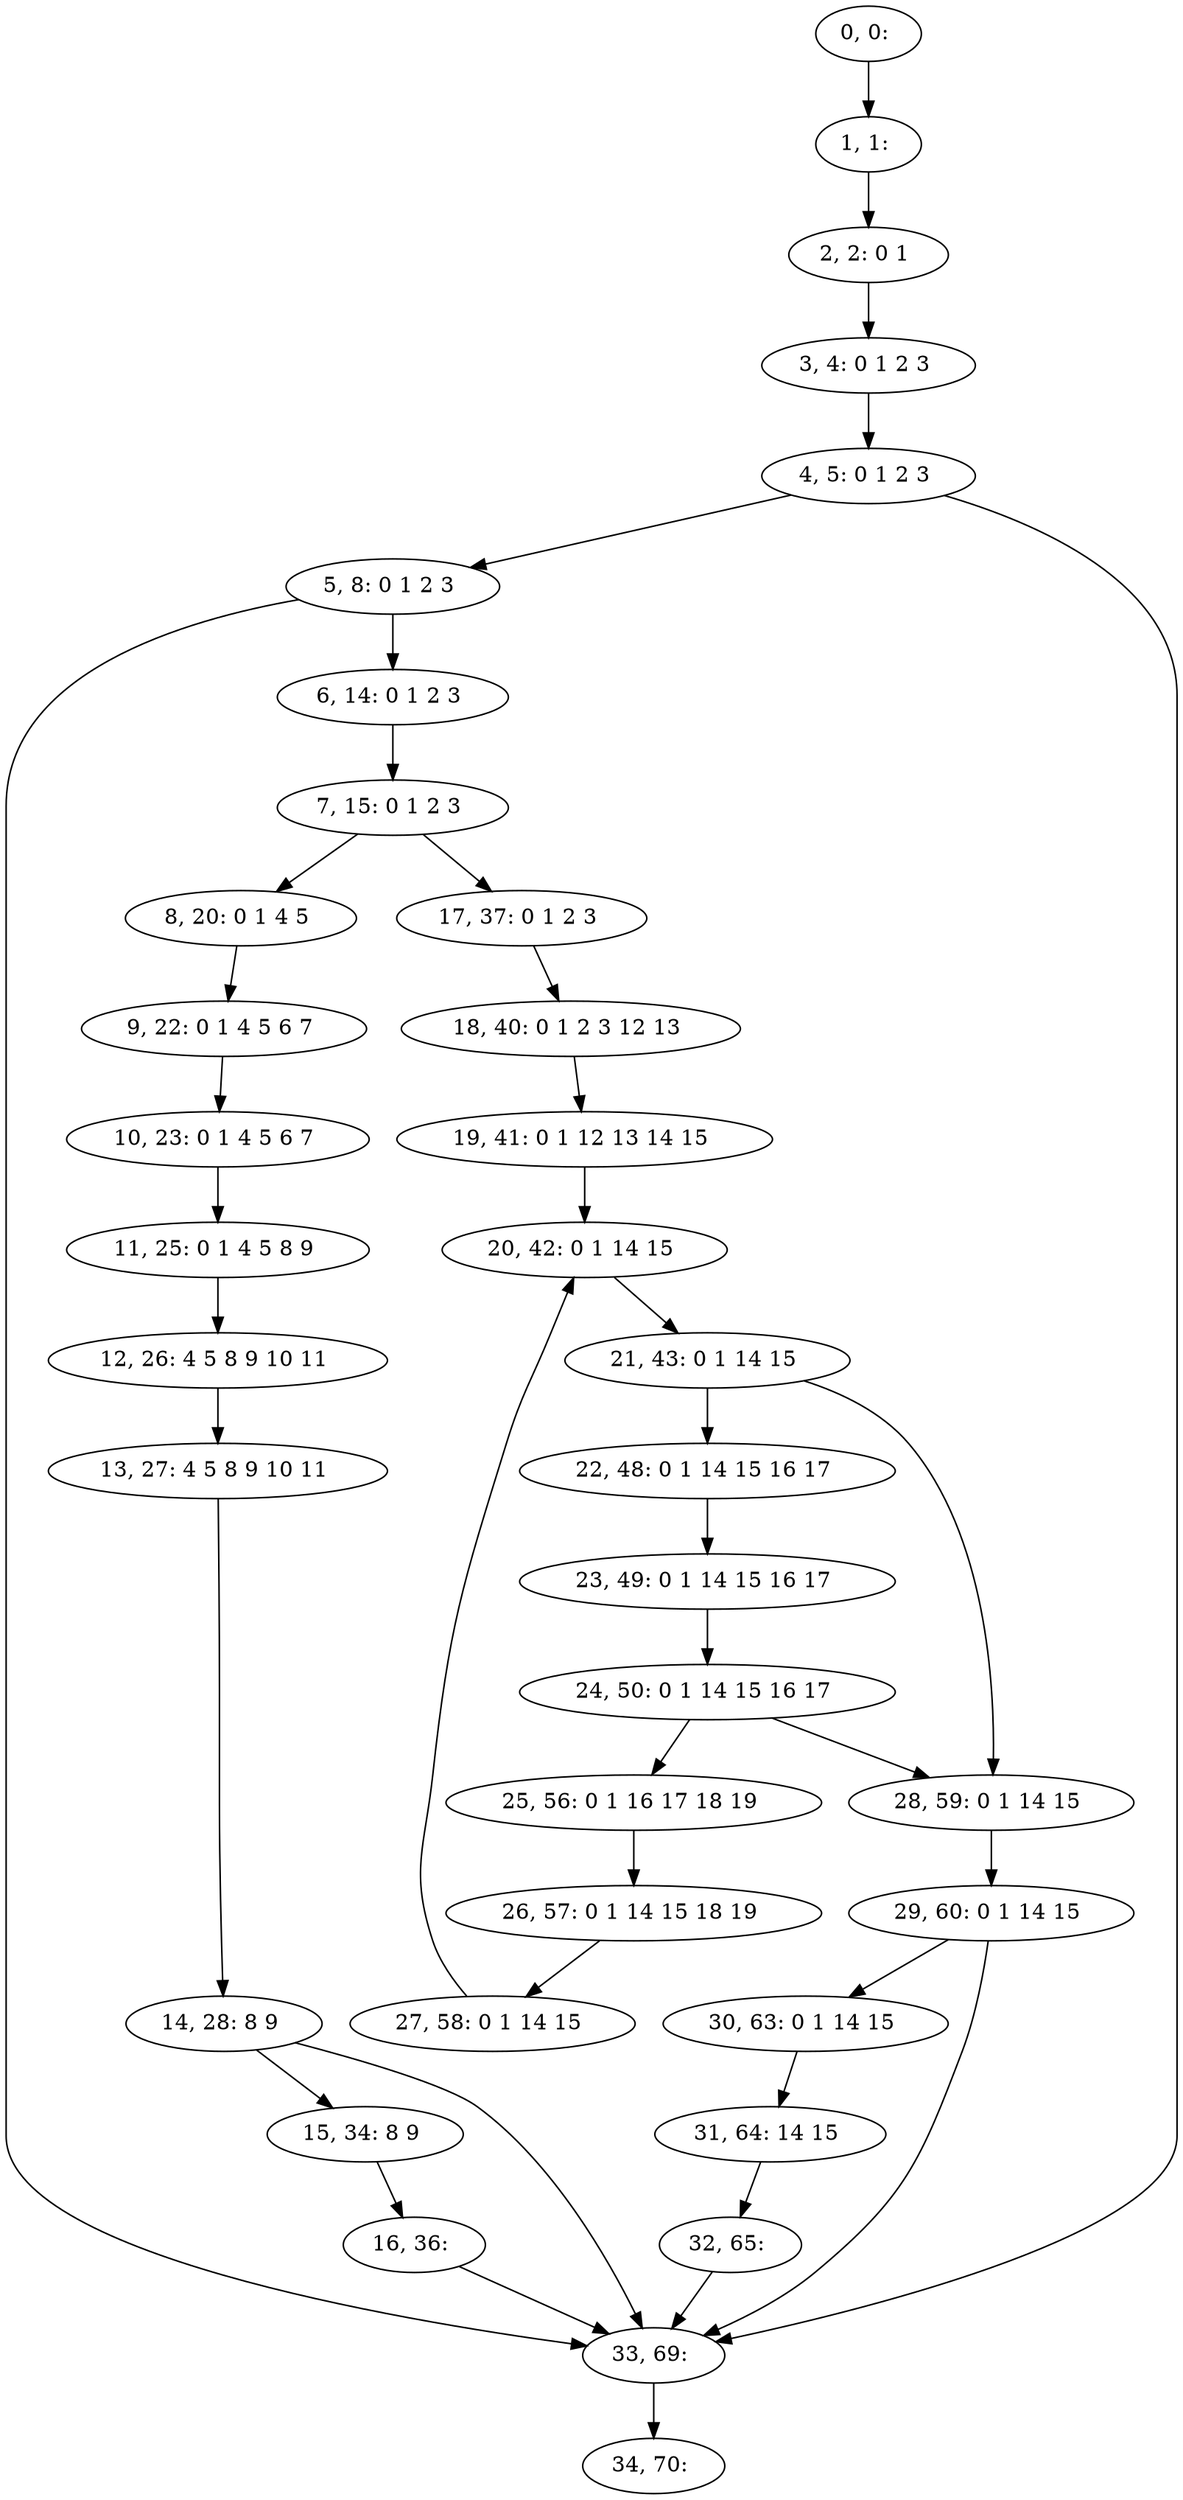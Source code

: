 digraph G {
0[label="0, 0: "];
1[label="1, 1: "];
2[label="2, 2: 0 1 "];
3[label="3, 4: 0 1 2 3 "];
4[label="4, 5: 0 1 2 3 "];
5[label="5, 8: 0 1 2 3 "];
6[label="6, 14: 0 1 2 3 "];
7[label="7, 15: 0 1 2 3 "];
8[label="8, 20: 0 1 4 5 "];
9[label="9, 22: 0 1 4 5 6 7 "];
10[label="10, 23: 0 1 4 5 6 7 "];
11[label="11, 25: 0 1 4 5 8 9 "];
12[label="12, 26: 4 5 8 9 10 11 "];
13[label="13, 27: 4 5 8 9 10 11 "];
14[label="14, 28: 8 9 "];
15[label="15, 34: 8 9 "];
16[label="16, 36: "];
17[label="17, 37: 0 1 2 3 "];
18[label="18, 40: 0 1 2 3 12 13 "];
19[label="19, 41: 0 1 12 13 14 15 "];
20[label="20, 42: 0 1 14 15 "];
21[label="21, 43: 0 1 14 15 "];
22[label="22, 48: 0 1 14 15 16 17 "];
23[label="23, 49: 0 1 14 15 16 17 "];
24[label="24, 50: 0 1 14 15 16 17 "];
25[label="25, 56: 0 1 16 17 18 19 "];
26[label="26, 57: 0 1 14 15 18 19 "];
27[label="27, 58: 0 1 14 15 "];
28[label="28, 59: 0 1 14 15 "];
29[label="29, 60: 0 1 14 15 "];
30[label="30, 63: 0 1 14 15 "];
31[label="31, 64: 14 15 "];
32[label="32, 65: "];
33[label="33, 69: "];
34[label="34, 70: "];
0->1 ;
1->2 ;
2->3 ;
3->4 ;
4->5 ;
4->33 ;
5->6 ;
5->33 ;
6->7 ;
7->8 ;
7->17 ;
8->9 ;
9->10 ;
10->11 ;
11->12 ;
12->13 ;
13->14 ;
14->15 ;
14->33 ;
15->16 ;
16->33 ;
17->18 ;
18->19 ;
19->20 ;
20->21 ;
21->22 ;
21->28 ;
22->23 ;
23->24 ;
24->25 ;
24->28 ;
25->26 ;
26->27 ;
27->20 ;
28->29 ;
29->30 ;
29->33 ;
30->31 ;
31->32 ;
32->33 ;
33->34 ;
}
